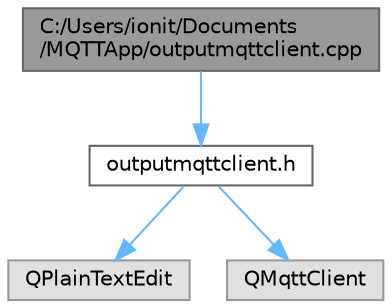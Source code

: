 digraph "C:/Users/ionit/Documents/MQTTApp/outputmqttclient.cpp"
{
 // LATEX_PDF_SIZE
  bgcolor="transparent";
  edge [fontname=Helvetica,fontsize=10,labelfontname=Helvetica,labelfontsize=10];
  node [fontname=Helvetica,fontsize=10,shape=box,height=0.2,width=0.4];
  Node1 [id="Node000001",label="C:/Users/ionit/Documents\l/MQTTApp/outputmqttclient.cpp",height=0.2,width=0.4,color="gray40", fillcolor="grey60", style="filled", fontcolor="black",tooltip="Source file implementing the OutputMqttClient class functionallity."];
  Node1 -> Node2 [id="edge1_Node000001_Node000002",color="steelblue1",style="solid",tooltip=" "];
  Node2 [id="Node000002",label="outputmqttclient.h",height=0.2,width=0.4,color="grey40", fillcolor="white", style="filled",URL="$outputmqttclient_8h.html",tooltip="File containing the OutputMqttClient class definition."];
  Node2 -> Node3 [id="edge2_Node000002_Node000003",color="steelblue1",style="solid",tooltip=" "];
  Node3 [id="Node000003",label="QPlainTextEdit",height=0.2,width=0.4,color="grey60", fillcolor="#E0E0E0", style="filled",tooltip=" "];
  Node2 -> Node4 [id="edge3_Node000002_Node000004",color="steelblue1",style="solid",tooltip=" "];
  Node4 [id="Node000004",label="QMqttClient",height=0.2,width=0.4,color="grey60", fillcolor="#E0E0E0", style="filled",tooltip=" "];
}
